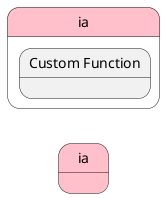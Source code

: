 @startuml
left to right direction


state "ia" as ia #pink {
}


state "ia" as pstatename #pink {
    state "Custom Function" as iafunction {
    }
}





@enduml
